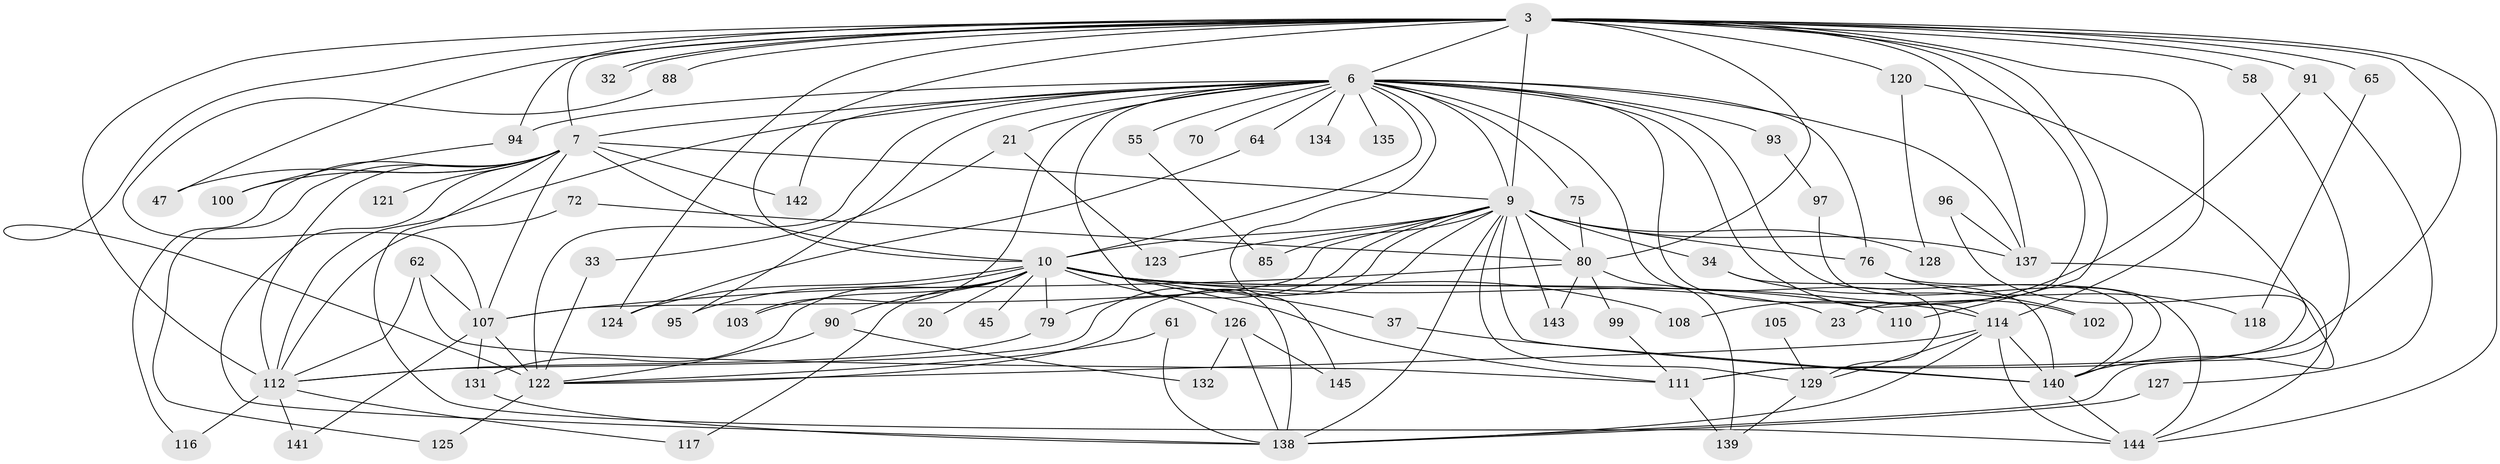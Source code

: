 // original degree distribution, {14: 0.006896551724137931, 29: 0.006896551724137931, 25: 0.006896551724137931, 21: 0.006896551724137931, 26: 0.006896551724137931, 37: 0.006896551724137931, 17: 0.006896551724137931, 19: 0.006896551724137931, 16: 0.006896551724137931, 20: 0.006896551724137931, 7: 0.020689655172413793, 5: 0.05517241379310345, 4: 0.1103448275862069, 6: 0.041379310344827586, 3: 0.2413793103448276, 2: 0.45517241379310347, 8: 0.006896551724137931}
// Generated by graph-tools (version 1.1) at 2025/47/03/04/25 21:47:08]
// undirected, 72 vertices, 152 edges
graph export_dot {
graph [start="1"]
  node [color=gray90,style=filled];
  3 [super="+2"];
  6 [super="+5"];
  7 [super="+1"];
  9 [super="+4"];
  10 [super="+8"];
  20;
  21;
  23;
  32;
  33;
  34;
  37;
  45;
  47;
  55 [super="+43"];
  58;
  61;
  62;
  64;
  65;
  70;
  72;
  75;
  76 [super="+22"];
  79 [super="+57"];
  80 [super="+27+60+28+31"];
  85;
  88;
  90 [super="+84"];
  91 [super="+16"];
  93;
  94 [super="+17"];
  95;
  96;
  97;
  99;
  100;
  102;
  103;
  105;
  107 [super="+81+98+52+41"];
  108;
  110;
  111 [super="+77"];
  112 [super="+25+66+101"];
  114 [super="+92+113"];
  116;
  117;
  118;
  120 [super="+42"];
  121;
  122 [super="+73+104+26"];
  123;
  124 [super="+89"];
  125;
  126 [super="+38"];
  127;
  128;
  129 [super="+11"];
  131 [super="+119"];
  132;
  134 [super="+87"];
  135;
  137 [super="+109"];
  138 [super="+59+83+130"];
  139 [super="+136"];
  140 [super="+115+133"];
  141;
  142;
  143;
  144 [super="+86+106"];
  145;
  3 -- 6 [weight=4];
  3 -- 7 [weight=4];
  3 -- 9 [weight=4];
  3 -- 10 [weight=4];
  3 -- 32;
  3 -- 32;
  3 -- 47;
  3 -- 65 [weight=2];
  3 -- 91 [weight=2];
  3 -- 110;
  3 -- 111 [weight=2];
  3 -- 80 [weight=4];
  3 -- 23;
  3 -- 88;
  3 -- 94 [weight=2];
  3 -- 124 [weight=2];
  3 -- 120 [weight=2];
  3 -- 58;
  3 -- 137 [weight=2];
  3 -- 122;
  3 -- 114 [weight=6];
  3 -- 112;
  3 -- 144;
  6 -- 7 [weight=4];
  6 -- 9 [weight=4];
  6 -- 10 [weight=4];
  6 -- 21 [weight=2];
  6 -- 55 [weight=3];
  6 -- 64;
  6 -- 75;
  6 -- 76 [weight=2];
  6 -- 93 [weight=2];
  6 -- 95;
  6 -- 103;
  6 -- 129 [weight=2];
  6 -- 134 [weight=2];
  6 -- 135 [weight=2];
  6 -- 142;
  6 -- 70;
  6 -- 145;
  6 -- 94;
  6 -- 102;
  6 -- 122 [weight=4];
  6 -- 137;
  6 -- 138 [weight=4];
  6 -- 114 [weight=2];
  6 -- 112 [weight=4];
  6 -- 140 [weight=3];
  7 -- 9 [weight=4];
  7 -- 10 [weight=4];
  7 -- 47;
  7 -- 100;
  7 -- 116;
  7 -- 121 [weight=2];
  7 -- 125;
  7 -- 142;
  7 -- 138 [weight=2];
  7 -- 107;
  7 -- 112;
  7 -- 144;
  9 -- 10 [weight=4];
  9 -- 34 [weight=2];
  9 -- 137 [weight=2];
  9 -- 128;
  9 -- 143;
  9 -- 85;
  9 -- 123;
  9 -- 76;
  9 -- 129;
  9 -- 80 [weight=2];
  9 -- 79;
  9 -- 122;
  9 -- 138 [weight=2];
  9 -- 107;
  9 -- 112;
  9 -- 140;
  10 -- 20 [weight=2];
  10 -- 23;
  10 -- 45 [weight=2];
  10 -- 79;
  10 -- 103;
  10 -- 110;
  10 -- 126 [weight=2];
  10 -- 131;
  10 -- 90 [weight=2];
  10 -- 95;
  10 -- 37;
  10 -- 108;
  10 -- 117;
  10 -- 124 [weight=2];
  10 -- 111;
  10 -- 114;
  21 -- 33;
  21 -- 123;
  33 -- 122;
  34 -- 102;
  34 -- 140;
  37 -- 140;
  55 -- 85;
  58 -- 138;
  61 -- 122;
  61 -- 138;
  62 -- 111;
  62 -- 107;
  62 -- 112;
  64 -- 124;
  65 -- 118;
  72 -- 80;
  72 -- 112;
  75 -- 80;
  76 -- 118;
  76 -- 144;
  79 -- 112;
  80 -- 99;
  80 -- 143;
  80 -- 139;
  80 -- 107 [weight=2];
  88 -- 107;
  90 -- 132;
  90 -- 122;
  91 -- 127;
  91 -- 108;
  93 -- 97;
  94 -- 100;
  96 -- 137;
  96 -- 111;
  97 -- 140;
  99 -- 111;
  105 -- 129;
  107 -- 122 [weight=3];
  107 -- 141;
  107 -- 131;
  111 -- 139;
  112 -- 141;
  112 -- 116;
  112 -- 117;
  114 -- 138;
  114 -- 122 [weight=2];
  114 -- 129;
  114 -- 140 [weight=3];
  114 -- 144;
  120 -- 128;
  120 -- 140;
  122 -- 125;
  126 -- 145;
  126 -- 132;
  126 -- 138 [weight=2];
  127 -- 138;
  129 -- 139;
  131 -- 138;
  137 -- 144;
  140 -- 144;
}
